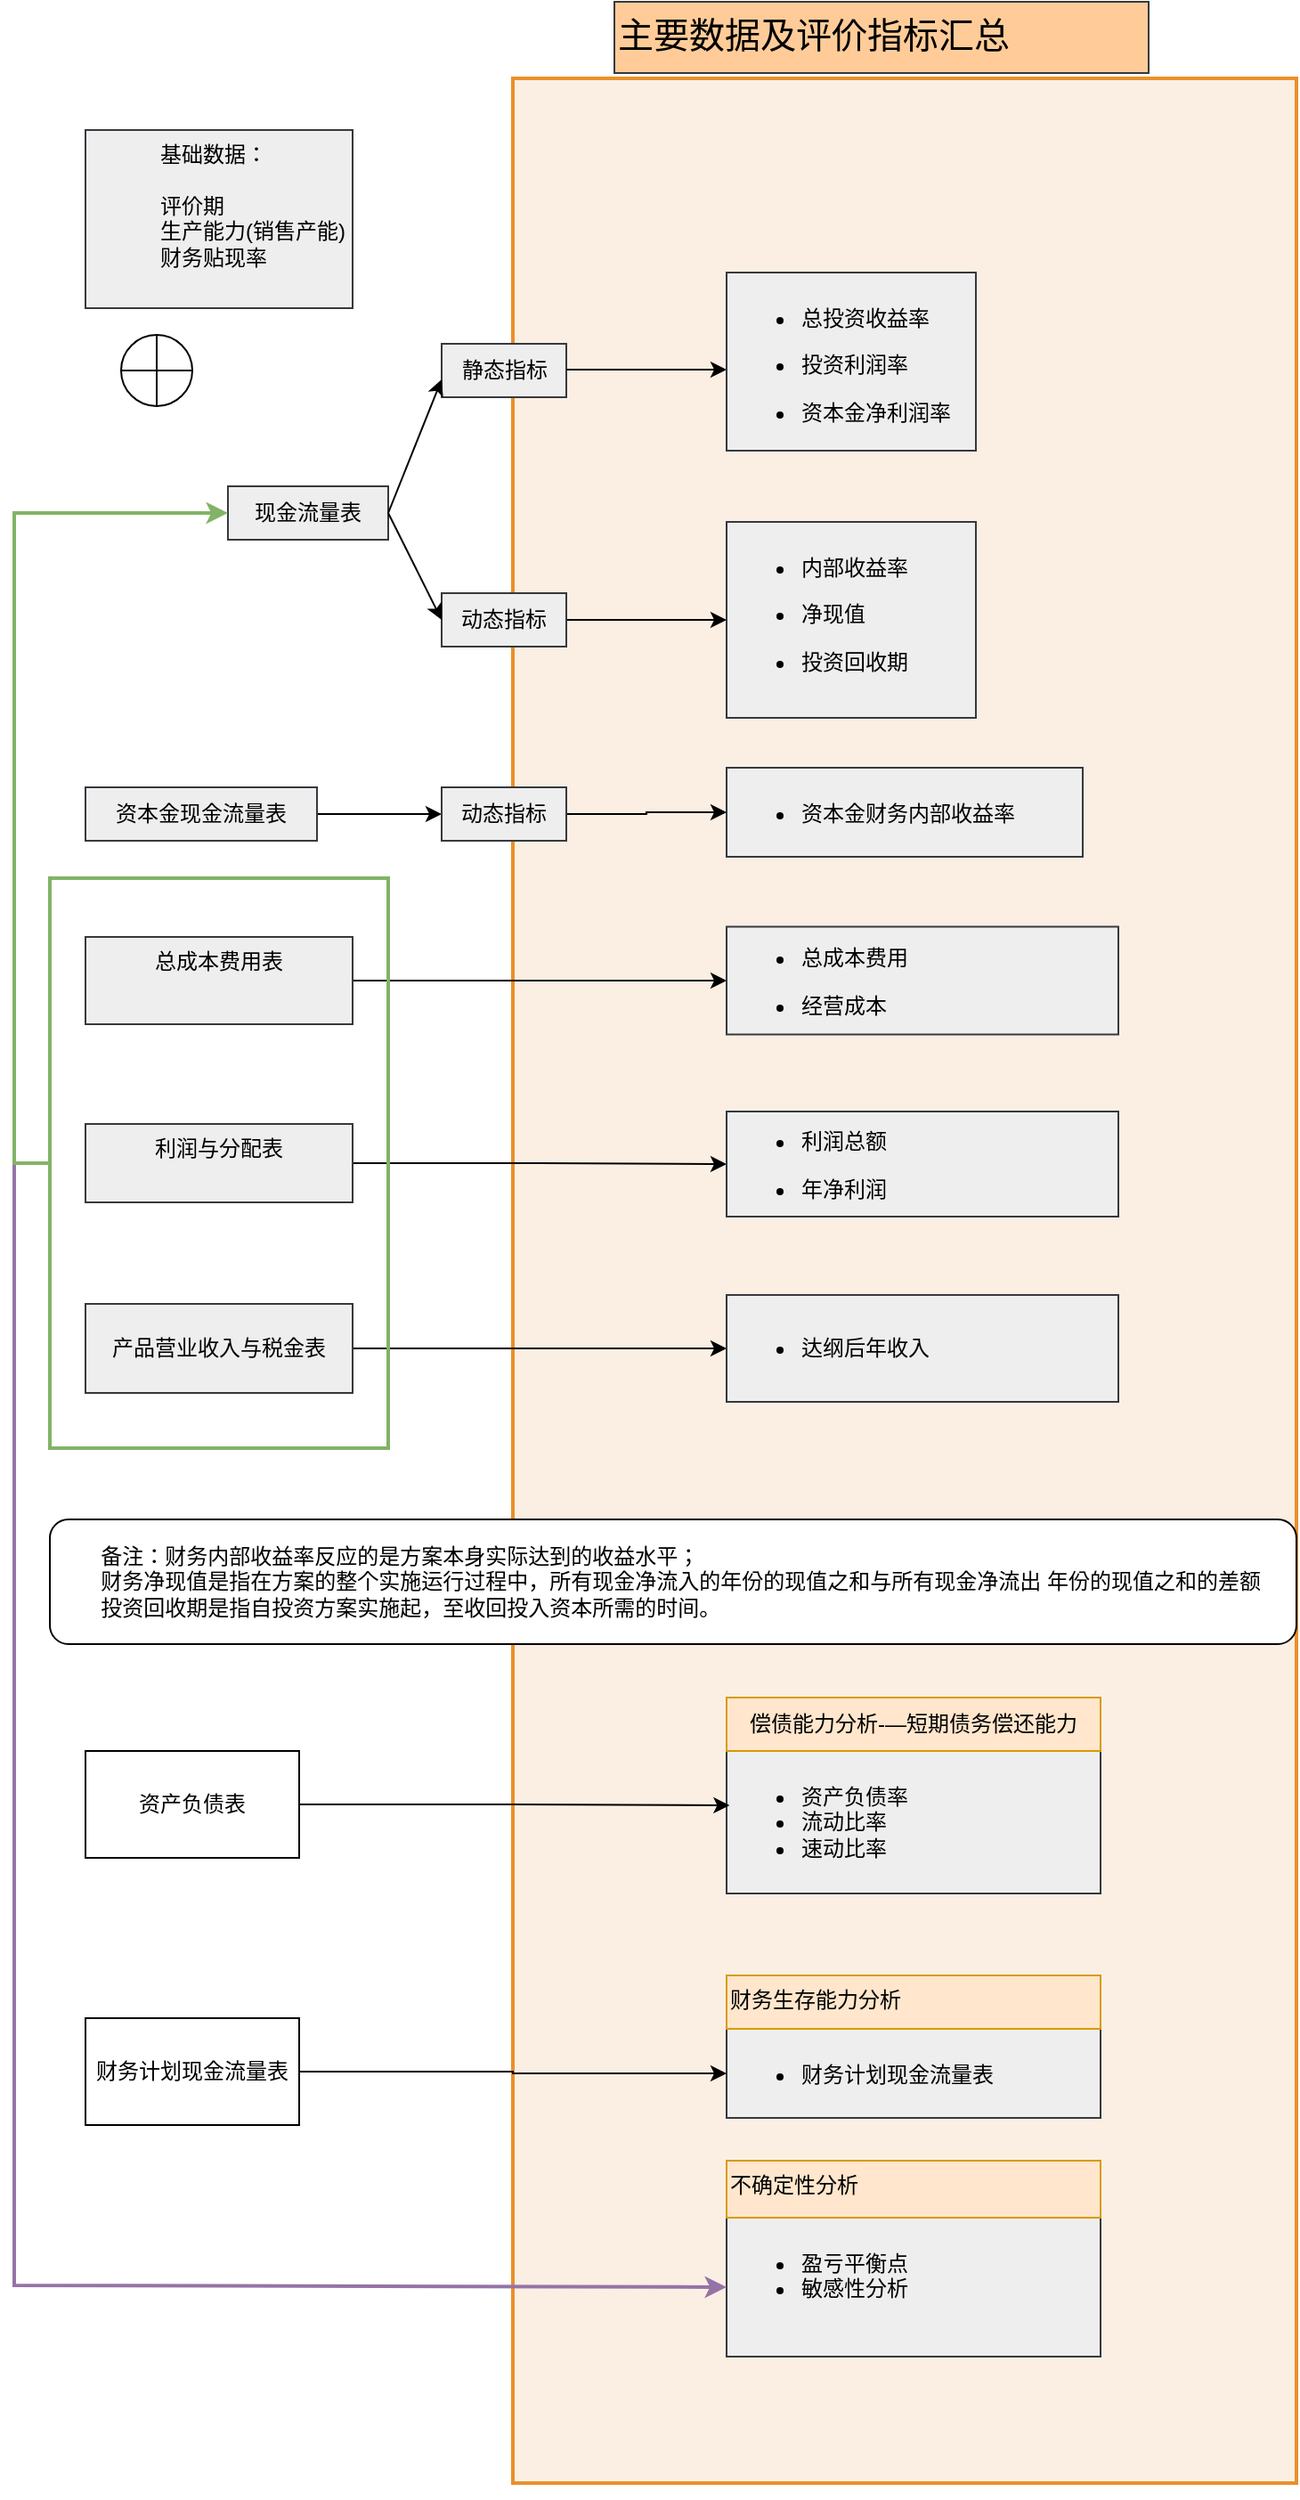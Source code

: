 <mxfile version="21.6.8" type="github" pages="4">
  <diagram name="Page-1" id="LOGe5GBcDBh1mAJ9t0Eh">
    <mxGraphModel dx="1235" dy="828" grid="1" gridSize="10" guides="1" tooltips="1" connect="1" arrows="1" fold="1" page="1" pageScale="1" pageWidth="827" pageHeight="1169" math="0" shadow="0">
      <root>
        <mxCell id="0" />
        <mxCell id="1" parent="0" />
        <mxCell id="3Su2aN2kJ7Bb-llSMdtb-44" value="" style="whiteSpace=wrap;html=1;fillColor=#fbefe4;strokeColor=#ea902a;strokeWidth=2;gradientColor=none;" parent="1" vertex="1">
          <mxGeometry x="320" y="111" width="440" height="1350" as="geometry" />
        </mxCell>
        <mxCell id="C99cIZ5OWCIX-Rf5DpSp-2" value="&lt;blockquote style=&quot;margin: 0 0 0 40px; border: none; padding: 0px;&quot;&gt;&lt;div style=&quot;&quot;&gt;&lt;span style=&quot;background-color: initial;&quot;&gt;基础数据：&lt;/span&gt;&lt;/div&gt;&lt;div style=&quot;&quot;&gt;&lt;span style=&quot;background-color: initial;&quot;&gt;&lt;br&gt;&lt;/span&gt;&lt;/div&gt;&lt;div style=&quot;&quot;&gt;&lt;span style=&quot;background-color: initial;&quot;&gt;评价期&lt;/span&gt;&lt;/div&gt;&lt;div style=&quot;&quot;&gt;&lt;span style=&quot;background-color: initial;&quot;&gt;生产能力(销售产能)&lt;/span&gt;&lt;/div&gt;&lt;div style=&quot;&quot;&gt;&lt;span style=&quot;background-color: initial;&quot;&gt;财务贴现率&lt;/span&gt;&lt;/div&gt;&lt;/blockquote&gt;" style="text;whiteSpace=wrap;html=1;fillColor=#eeeeee;strokeColor=#36393d;" parent="1" vertex="1">
          <mxGeometry x="80" y="140" width="150" height="100" as="geometry" />
        </mxCell>
        <mxCell id="3Su2aN2kJ7Bb-llSMdtb-1" value="现金流量表" style="text;strokeColor=#36393d;align=center;fillColor=#eeeeee;html=1;verticalAlign=middle;whiteSpace=wrap;rounded=0;" parent="1" vertex="1">
          <mxGeometry x="160" y="340" width="90" height="30" as="geometry" />
        </mxCell>
        <mxCell id="3Su2aN2kJ7Bb-llSMdtb-52" value="" style="edgeStyle=orthogonalEdgeStyle;rounded=0;orthogonalLoop=1;jettySize=auto;html=1;" parent="1" source="3Su2aN2kJ7Bb-llSMdtb-3" target="3Su2aN2kJ7Bb-llSMdtb-51" edge="1">
          <mxGeometry relative="1" as="geometry" />
        </mxCell>
        <mxCell id="3Su2aN2kJ7Bb-llSMdtb-3" value="资本金现金流量表" style="text;strokeColor=#36393d;align=center;fillColor=#eeeeee;html=1;verticalAlign=middle;whiteSpace=wrap;rounded=0;" parent="1" vertex="1">
          <mxGeometry x="80" y="509" width="130" height="30" as="geometry" />
        </mxCell>
        <mxCell id="3Su2aN2kJ7Bb-llSMdtb-4" value="&lt;div&gt;&lt;ul&gt;&lt;li&gt;&lt;p&gt;资本金财务内部收益率&lt;/p&gt;&lt;/li&gt;&lt;/ul&gt;&lt;/div&gt;" style="text;whiteSpace=wrap;html=1;fillColor=#eeeeee;strokeColor=#36393d;" parent="1" vertex="1">
          <mxGeometry x="440" y="498" width="200" height="50" as="geometry" />
        </mxCell>
        <mxCell id="3Su2aN2kJ7Bb-llSMdtb-8" value="静态指标" style="text;html=1;align=center;verticalAlign=middle;resizable=0;points=[];autosize=1;strokeColor=#36393d;fillColor=#eeeeee;" parent="1" vertex="1">
          <mxGeometry x="280" y="260" width="70" height="30" as="geometry" />
        </mxCell>
        <mxCell id="3Su2aN2kJ7Bb-llSMdtb-9" value="&lt;ul style=&quot;border-color: var(--border-color); font-family: Helvetica; font-size: 12px; font-style: normal; font-variant-ligatures: normal; font-variant-caps: normal; letter-spacing: normal; orphans: 2; text-align: left; text-indent: 0px; text-transform: none; widows: 2; word-spacing: 0px; -webkit-text-stroke-width: 0px; text-decoration-thickness: initial; text-decoration-style: initial; text-decoration-color: initial;&quot;&gt;&lt;li style=&quot;border-color: var(--border-color);&quot;&gt;&lt;p style=&quot;border-color: var(--border-color);&quot;&gt;内部收益率&lt;/p&gt;&lt;/li&gt;&lt;li style=&quot;border-color: var(--border-color);&quot;&gt;&lt;p style=&quot;border-color: var(--border-color);&quot;&gt;净现值&lt;/p&gt;&lt;/li&gt;&lt;li style=&quot;border-color: var(--border-color);&quot;&gt;&lt;p style=&quot;border-color: var(--border-color);&quot;&gt;投资回收期&lt;/p&gt;&lt;/li&gt;&lt;/ul&gt;" style="text;whiteSpace=wrap;html=1;fillColor=#eeeeee;strokeColor=#36393d;" parent="1" vertex="1">
          <mxGeometry x="440" y="360" width="140" height="110" as="geometry" />
        </mxCell>
        <mxCell id="3Su2aN2kJ7Bb-llSMdtb-12" style="edgeStyle=orthogonalEdgeStyle;rounded=0;orthogonalLoop=1;jettySize=auto;html=1;exitX=1;exitY=0.5;exitDx=0;exitDy=0;entryX=0;entryY=0.5;entryDx=0;entryDy=0;" parent="1" source="3Su2aN2kJ7Bb-llSMdtb-10" edge="1">
          <mxGeometry relative="1" as="geometry">
            <mxPoint x="440" y="415" as="targetPoint" />
          </mxGeometry>
        </mxCell>
        <mxCell id="3Su2aN2kJ7Bb-llSMdtb-10" value="动态指标" style="whiteSpace=wrap;html=1;fillColor=#eeeeee;strokeColor=#36393d;" parent="1" vertex="1">
          <mxGeometry x="280" y="400" width="70" height="30" as="geometry" />
        </mxCell>
        <mxCell id="3Su2aN2kJ7Bb-llSMdtb-11" value="" style="endArrow=classic;html=1;rounded=0;exitX=1;exitY=0.5;exitDx=0;exitDy=0;entryX=0;entryY=0.5;entryDx=0;entryDy=0;" parent="1" source="3Su2aN2kJ7Bb-llSMdtb-1" target="3Su2aN2kJ7Bb-llSMdtb-10" edge="1">
          <mxGeometry width="50" height="50" relative="1" as="geometry">
            <mxPoint x="390" y="380" as="sourcePoint" />
            <mxPoint x="440" y="330" as="targetPoint" />
          </mxGeometry>
        </mxCell>
        <mxCell id="3Su2aN2kJ7Bb-llSMdtb-18" value="" style="endArrow=classic;html=1;rounded=0;entryX=0;entryY=0.667;entryDx=0;entryDy=0;entryPerimeter=0;exitX=1;exitY=0.5;exitDx=0;exitDy=0;" parent="1" target="3Su2aN2kJ7Bb-llSMdtb-8" edge="1" source="3Su2aN2kJ7Bb-llSMdtb-1">
          <mxGeometry width="50" height="50" relative="1" as="geometry">
            <mxPoint x="170" y="350" as="sourcePoint" />
            <mxPoint x="220" y="300" as="targetPoint" />
          </mxGeometry>
        </mxCell>
        <mxCell id="3Su2aN2kJ7Bb-llSMdtb-23" style="edgeStyle=orthogonalEdgeStyle;rounded=0;orthogonalLoop=1;jettySize=auto;html=1;exitX=1;exitY=0.5;exitDx=0;exitDy=0;entryX=0;entryY=0.5;entryDx=0;entryDy=0;" parent="1" edge="1">
          <mxGeometry relative="1" as="geometry">
            <mxPoint x="350" y="274.5" as="sourcePoint" />
            <mxPoint x="440" y="274.5" as="targetPoint" />
          </mxGeometry>
        </mxCell>
        <mxCell id="3Su2aN2kJ7Bb-llSMdtb-24" value="&lt;ul&gt;&lt;li&gt;&lt;p&gt;总投资收益率&lt;/p&gt;&lt;/li&gt;&lt;li&gt;&lt;p&gt;投资利润率&lt;/p&gt;&lt;/li&gt;&lt;li&gt;&lt;p&gt;资本金净利润率&lt;/p&gt;&lt;/li&gt;&lt;/ul&gt;" style="text;whiteSpace=wrap;html=1;fillColor=#eeeeee;strokeColor=#36393d;" parent="1" vertex="1">
          <mxGeometry x="440" y="220" width="140" height="100" as="geometry" />
        </mxCell>
        <mxCell id="3Su2aN2kJ7Bb-llSMdtb-30" value="" style="verticalLabelPosition=bottom;verticalAlign=top;html=1;shape=mxgraph.flowchart.summing_function;" parent="1" vertex="1">
          <mxGeometry x="100" y="255" width="40" height="40" as="geometry" />
        </mxCell>
        <mxCell id="3Su2aN2kJ7Bb-llSMdtb-36" value="" style="edgeStyle=orthogonalEdgeStyle;rounded=0;orthogonalLoop=1;jettySize=auto;html=1;" parent="1" source="3Su2aN2kJ7Bb-llSMdtb-31" target="3Su2aN2kJ7Bb-llSMdtb-32" edge="1">
          <mxGeometry relative="1" as="geometry" />
        </mxCell>
        <mxCell id="3Su2aN2kJ7Bb-llSMdtb-31" value="&lt;div style=&quot;&quot;&gt;&lt;span style=&quot;background-color: initial;&quot;&gt;总成本费用表&lt;/span&gt;&lt;br&gt;&lt;/div&gt;" style="text;whiteSpace=wrap;html=1;fillColor=#eeeeee;strokeColor=#36393d;align=center;" parent="1" vertex="1">
          <mxGeometry x="80" y="593" width="150" height="49" as="geometry" />
        </mxCell>
        <mxCell id="3Su2aN2kJ7Bb-llSMdtb-32" value="&lt;ul&gt;&lt;li&gt;&lt;p&gt;总成本费用&lt;/p&gt;&lt;/li&gt;&lt;li&gt;&lt;p&gt;经营成本&lt;/p&gt;&lt;/li&gt;&lt;/ul&gt;" style="text;whiteSpace=wrap;html=1;fillColor=#eeeeee;strokeColor=#36393d;verticalAlign=middle;" parent="1" vertex="1">
          <mxGeometry x="440" y="587.25" width="220" height="60.5" as="geometry" />
        </mxCell>
        <mxCell id="3Su2aN2kJ7Bb-llSMdtb-35" value="" style="edgeStyle=orthogonalEdgeStyle;rounded=0;orthogonalLoop=1;jettySize=auto;html=1;" parent="1" source="3Su2aN2kJ7Bb-llSMdtb-33" target="3Su2aN2kJ7Bb-llSMdtb-34" edge="1">
          <mxGeometry relative="1" as="geometry" />
        </mxCell>
        <mxCell id="3Su2aN2kJ7Bb-llSMdtb-33" value="&lt;div style=&quot;&quot;&gt;&lt;span style=&quot;background-color: initial;&quot;&gt;利润与分配表&lt;/span&gt;&lt;/div&gt;" style="text;whiteSpace=wrap;html=1;fillColor=#eeeeee;strokeColor=#36393d;align=center;" parent="1" vertex="1">
          <mxGeometry x="80" y="698" width="150" height="44" as="geometry" />
        </mxCell>
        <mxCell id="3Su2aN2kJ7Bb-llSMdtb-34" value="&lt;ul&gt;&lt;li&gt;&lt;p&gt;利润总额&lt;/p&gt;&lt;/li&gt;&lt;li&gt;&lt;p&gt;年净利润&lt;/p&gt;&lt;/li&gt;&lt;/ul&gt;" style="text;whiteSpace=wrap;html=1;fillColor=#eeeeee;strokeColor=#36393d;verticalAlign=middle;" parent="1" vertex="1">
          <mxGeometry x="440" y="691" width="220" height="59" as="geometry" />
        </mxCell>
        <mxCell id="3Su2aN2kJ7Bb-llSMdtb-39" value="" style="edgeStyle=orthogonalEdgeStyle;rounded=0;orthogonalLoop=1;jettySize=auto;html=1;" parent="1" source="3Su2aN2kJ7Bb-llSMdtb-37" target="3Su2aN2kJ7Bb-llSMdtb-38" edge="1">
          <mxGeometry relative="1" as="geometry" />
        </mxCell>
        <mxCell id="3Su2aN2kJ7Bb-llSMdtb-37" value="产品营业收入与税金表" style="whiteSpace=wrap;html=1;fillColor=#eeeeee;strokeColor=#36393d;" parent="1" vertex="1">
          <mxGeometry x="80" y="799" width="150" height="50" as="geometry" />
        </mxCell>
        <mxCell id="3Su2aN2kJ7Bb-llSMdtb-38" value="&lt;ul&gt;&lt;li&gt;达纲后年收入&lt;/li&gt;&lt;/ul&gt;" style="whiteSpace=wrap;html=1;fillColor=#eeeeee;strokeColor=#36393d;align=left;verticalAlign=middle;" parent="1" vertex="1">
          <mxGeometry x="440" y="794" width="220" height="60" as="geometry" />
        </mxCell>
        <mxCell id="3Su2aN2kJ7Bb-llSMdtb-40" value="&lt;ul&gt;&lt;li&gt;&lt;span style=&quot;background-color: initial;&quot;&gt;资产负债率&lt;/span&gt;&lt;/li&gt;&lt;li&gt;&lt;span style=&quot;background-color: initial;&quot;&gt;流动比率&lt;/span&gt;&lt;/li&gt;&lt;li&gt;&lt;span style=&quot;background-color: initial;&quot;&gt;速动比率&lt;/span&gt;&lt;/li&gt;&lt;/ul&gt;" style="text;whiteSpace=wrap;html=1;fillColor=#eeeeee;strokeColor=#36393d;" parent="1" vertex="1">
          <mxGeometry x="440" y="1050" width="210" height="80" as="geometry" />
        </mxCell>
        <mxCell id="3Su2aN2kJ7Bb-llSMdtb-41" value="&lt;ul&gt;&lt;li&gt;&lt;span style=&quot;background-color: initial;&quot;&gt;财务计划现金流量表&lt;/span&gt;&lt;br&gt;&lt;/li&gt;&lt;/ul&gt;" style="text;whiteSpace=wrap;html=1;fillColor=#eeeeee;strokeColor=#36393d;" parent="1" vertex="1">
          <mxGeometry x="440" y="1206" width="210" height="50" as="geometry" />
        </mxCell>
        <mxCell id="3Su2aN2kJ7Bb-llSMdtb-42" value="&lt;ul&gt;&lt;li&gt;&lt;span style=&quot;background-color: initial;&quot;&gt;盈亏平衡点&lt;/span&gt;&lt;br&gt;&lt;/li&gt;&lt;li&gt;&lt;span style=&quot;background-color: initial;&quot;&gt;敏感性分析&lt;/span&gt;&lt;br&gt;&lt;/li&gt;&lt;/ul&gt;" style="text;whiteSpace=wrap;html=1;fillColor=#eeeeee;strokeColor=#36393d;align=left;" parent="1" vertex="1">
          <mxGeometry x="440" y="1312" width="210" height="78" as="geometry" />
        </mxCell>
        <mxCell id="3Su2aN2kJ7Bb-llSMdtb-43" value="主要数据及评价指标汇总" style="text;whiteSpace=wrap;fillColor=#ffcc99;strokeColor=#36393d;fontSize=20;" parent="1" vertex="1">
          <mxGeometry x="377" y="68" width="300" height="40" as="geometry" />
        </mxCell>
        <mxCell id="3Su2aN2kJ7Bb-llSMdtb-45" style="edgeStyle=orthogonalEdgeStyle;rounded=0;orthogonalLoop=1;jettySize=auto;html=1;exitX=0.5;exitY=1;exitDx=0;exitDy=0;" parent="1" source="3Su2aN2kJ7Bb-llSMdtb-44" target="3Su2aN2kJ7Bb-llSMdtb-44" edge="1">
          <mxGeometry relative="1" as="geometry" />
        </mxCell>
        <mxCell id="3Su2aN2kJ7Bb-llSMdtb-53" value="" style="edgeStyle=orthogonalEdgeStyle;rounded=0;orthogonalLoop=1;jettySize=auto;html=1;" parent="1" source="3Su2aN2kJ7Bb-llSMdtb-51" target="3Su2aN2kJ7Bb-llSMdtb-4" edge="1">
          <mxGeometry relative="1" as="geometry" />
        </mxCell>
        <mxCell id="3Su2aN2kJ7Bb-llSMdtb-51" value="动态指标" style="whiteSpace=wrap;html=1;fillColor=#eeeeee;strokeColor=#36393d;" parent="1" vertex="1">
          <mxGeometry x="280" y="509" width="70" height="30" as="geometry" />
        </mxCell>
        <mxCell id="3Su2aN2kJ7Bb-llSMdtb-56" value="" style="whiteSpace=wrap;html=1;fillColor=none;strokeColor=#82b366;strokeWidth=2;" parent="1" vertex="1">
          <mxGeometry x="60" y="560" width="190" height="320" as="geometry" />
        </mxCell>
        <mxCell id="3Su2aN2kJ7Bb-llSMdtb-59" value="&lt;blockquote style=&quot;margin: 0 0 0 40px; border: none; padding: 0px;&quot;&gt;&lt;/blockquote&gt;&lt;span style=&quot;background-color: initial;&quot;&gt;&lt;span style=&quot;white-space: pre;&quot;&gt;&#x9;&lt;/span&gt;备注：财务内部收益率反应的是方案本身实际达到的收益水平；&lt;/span&gt;&lt;br&gt;&lt;span style=&quot;background-color: initial;&quot;&gt;&lt;span style=&quot;white-space: pre;&quot;&gt;&#x9;&lt;/span&gt;财务净现值是指在方案的整个实施运行过程中，所有现金净流入的年份的现值之和与所有现金净流出 年份的现值之和的差额&lt;br&gt;&lt;/span&gt;&lt;span style=&quot;background-color: initial;&quot;&gt;&lt;span style=&quot;white-space: pre;&quot;&gt;&#x9;&lt;/span&gt;投资回收期是指自投资方案实施起，至收回投入资本所需的时间。&lt;/span&gt;&lt;span style=&quot;background-color: initial;&quot;&gt;&lt;br&gt;&lt;/span&gt;" style="rounded=1;whiteSpace=wrap;html=1;align=left;verticalAlign=middle;" parent="1" vertex="1">
          <mxGeometry x="60" y="920" width="700" height="70" as="geometry" />
        </mxCell>
        <mxCell id="3Su2aN2kJ7Bb-llSMdtb-73" value="" style="edgeStyle=orthogonalEdgeStyle;rounded=0;orthogonalLoop=1;jettySize=auto;html=1;entryX=0.008;entryY=0.382;entryDx=0;entryDy=0;entryPerimeter=0;" parent="1" source="3Su2aN2kJ7Bb-llSMdtb-61" target="3Su2aN2kJ7Bb-llSMdtb-40" edge="1">
          <mxGeometry relative="1" as="geometry">
            <mxPoint x="280" y="1080" as="targetPoint" />
          </mxGeometry>
        </mxCell>
        <mxCell id="3Su2aN2kJ7Bb-llSMdtb-61" value="资产负债表" style="whiteSpace=wrap;html=1;" parent="1" vertex="1">
          <mxGeometry x="80" y="1050" width="120" height="60" as="geometry" />
        </mxCell>
        <mxCell id="3Su2aN2kJ7Bb-llSMdtb-63" value="偿债能力分析-—短期债务偿还能力" style="whiteSpace=wrap;html=1;fillColor=#ffe6cc;strokeColor=#d79b00;" parent="1" vertex="1">
          <mxGeometry x="440" y="1020" width="210" height="30" as="geometry" />
        </mxCell>
        <mxCell id="3Su2aN2kJ7Bb-llSMdtb-64" value="&lt;span style=&quot;color: rgb(0, 0, 0); font-family: Helvetica; font-size: 12px; font-style: normal; font-variant-ligatures: normal; font-variant-caps: normal; font-weight: 400; letter-spacing: normal; orphans: 2; text-align: left; text-indent: 0px; text-transform: none; widows: 2; word-spacing: 0px; -webkit-text-stroke-width: 0px; text-decoration-thickness: initial; text-decoration-style: initial; text-decoration-color: initial; float: none; display: inline !important;&quot;&gt;财务生存能力分析&lt;/span&gt;" style="text;whiteSpace=wrap;html=1;fillColor=#ffe6cc;strokeColor=#d79b00;" parent="1" vertex="1">
          <mxGeometry x="440" y="1176" width="210" height="30" as="geometry" />
        </mxCell>
        <mxCell id="3Su2aN2kJ7Bb-llSMdtb-66" value="不确定性分析" style="text;whiteSpace=wrap;html=1;fillColor=#ffe6cc;strokeColor=#d79b00;" parent="1" vertex="1">
          <mxGeometry x="440" y="1280" width="210" height="32" as="geometry" />
        </mxCell>
        <mxCell id="3Su2aN2kJ7Bb-llSMdtb-76" style="edgeStyle=orthogonalEdgeStyle;rounded=0;orthogonalLoop=1;jettySize=auto;html=1;exitX=1;exitY=0.5;exitDx=0;exitDy=0;" parent="1" source="3Su2aN2kJ7Bb-llSMdtb-68" target="3Su2aN2kJ7Bb-llSMdtb-41" edge="1">
          <mxGeometry relative="1" as="geometry" />
        </mxCell>
        <mxCell id="3Su2aN2kJ7Bb-llSMdtb-68" value="财务计划现金流量表" style="whiteSpace=wrap;html=1;" parent="1" vertex="1">
          <mxGeometry x="80" y="1200" width="120" height="60" as="geometry" />
        </mxCell>
        <mxCell id="3Su2aN2kJ7Bb-llSMdtb-70" value="" style="endArrow=classic;html=1;rounded=0;entryX=0;entryY=0.5;entryDx=0;entryDy=0;fillColor=#e1d5e7;strokeColor=#9673a6;strokeWidth=2;exitX=0;exitY=0.5;exitDx=0;exitDy=0;" parent="1" target="3Su2aN2kJ7Bb-llSMdtb-42" edge="1" source="3Su2aN2kJ7Bb-llSMdtb-56">
          <mxGeometry width="50" height="50" relative="1" as="geometry">
            <mxPoint x="40" y="1350" as="sourcePoint" />
            <mxPoint x="330" y="1180" as="targetPoint" />
            <Array as="points">
              <mxPoint x="40" y="720" />
              <mxPoint x="40" y="1350" />
            </Array>
          </mxGeometry>
        </mxCell>
        <mxCell id="nXxQbu8SPRF0JAPtOL0H-4" value="" style="endArrow=classic;html=1;rounded=0;exitX=0;exitY=0.5;exitDx=0;exitDy=0;entryX=0;entryY=0.5;entryDx=0;entryDy=0;strokeColor=#82B366;strokeWidth=2;" edge="1" parent="1" source="3Su2aN2kJ7Bb-llSMdtb-56" target="3Su2aN2kJ7Bb-llSMdtb-1">
          <mxGeometry width="50" height="50" relative="1" as="geometry">
            <mxPoint x="420" y="640" as="sourcePoint" />
            <mxPoint x="470" y="590" as="targetPoint" />
            <Array as="points">
              <mxPoint x="40" y="720" />
              <mxPoint x="40" y="355" />
            </Array>
          </mxGeometry>
        </mxCell>
      </root>
    </mxGraphModel>
  </diagram>
  <diagram id="Ll-cX0pnNdNw94lUtmOa" name="Page-2">
    <mxGraphModel dx="1050" dy="704" grid="1" gridSize="10" guides="1" tooltips="1" connect="1" arrows="1" fold="1" page="1" pageScale="1" pageWidth="827" pageHeight="1169" math="0" shadow="0">
      <root>
        <mxCell id="0" />
        <mxCell id="1" parent="0" />
        <mxCell id="k_cJc96PiVwSyXqFALYd-31" value="" style="rounded=0;whiteSpace=wrap;html=1;fillColor=#ffe6cc;strokeColor=#d79b00;" parent="1" vertex="1">
          <mxGeometry x="449" y="160" width="200" height="290" as="geometry" />
        </mxCell>
        <mxCell id="k_cJc96PiVwSyXqFALYd-3" value="总投资&#xa;固定资产投资&#xa;铺底流动资金" style="text;whiteSpace=wrap;fillColor=#f5f5f5;fontColor=#333333;strokeColor=#666666;" parent="1" vertex="1">
          <mxGeometry x="469" y="185" width="150" height="55" as="geometry" />
        </mxCell>
        <mxCell id="k_cJc96PiVwSyXqFALYd-5" value="流动资金总额" style="text;whiteSpace=wrap;fillColor=#f5f5f5;fontColor=#333333;strokeColor=#666666;" parent="1" vertex="1">
          <mxGeometry x="469" y="252.5" width="150" height="40" as="geometry" />
        </mxCell>
        <mxCell id="k_cJc96PiVwSyXqFALYd-6" value="融资方案" style="text;whiteSpace=wrap;fillColor=#f5f5f5;fontColor=#333333;strokeColor=#666666;" parent="1" vertex="1">
          <mxGeometry x="469" y="305" width="150" height="40" as="geometry" />
        </mxCell>
        <mxCell id="k_cJc96PiVwSyXqFALYd-7" value="资金使用计划" style="text;whiteSpace=wrap;fillColor=#f5f5f5;fontColor=#333333;strokeColor=#666666;" parent="1" vertex="1">
          <mxGeometry x="469" y="360" width="150" height="40" as="geometry" />
        </mxCell>
        <mxCell id="k_cJc96PiVwSyXqFALYd-9" value="&lt;p class=&quot;MsoListParagraph&quot;&gt;通过投资总估值表、各部分投资所占比列表，能得到项目总投资xxxx&lt;span style=&quot;&quot; lang=&quot;ZH-CN&quot;&gt;万元，其中，固定资产投资&lt;/span&gt;xxxx&lt;span style=&quot;&quot; lang=&quot;ZH-CN&quot;&gt;万元，铺底流动资金&lt;/span&gt;xxxx&lt;span style=&quot;&quot; lang=&quot;ZH-CN&quot;&gt;万元等关键信息。&lt;/span&gt;&lt;span style=&quot;font-family:&lt;br/&gt;&amp;quot;Times New Roman&amp;quot;,serif;mso-fareast-font-family:仿宋&quot;&gt;&lt;/span&gt;&lt;/p&gt;" style="rounded=1;whiteSpace=wrap;html=1;" parent="1" vertex="1">
          <mxGeometry x="659" y="185" width="380" height="58" as="geometry" />
        </mxCell>
        <mxCell id="k_cJc96PiVwSyXqFALYd-11" value="" style="edgeStyle=orthogonalEdgeStyle;rounded=0;orthogonalLoop=1;jettySize=auto;html=1;" parent="1" source="k_cJc96PiVwSyXqFALYd-10" target="k_cJc96PiVwSyXqFALYd-3" edge="1">
          <mxGeometry relative="1" as="geometry" />
        </mxCell>
        <mxCell id="k_cJc96PiVwSyXqFALYd-10" value="&lt;span style=&quot;color: rgb(0, 0, 0); font-family: Helvetica; font-size: 12px; font-style: normal; font-variant-ligatures: normal; font-variant-caps: normal; font-weight: 400; letter-spacing: normal; orphans: 2; text-align: center; text-indent: 0px; text-transform: none; widows: 2; word-spacing: 0px; -webkit-text-stroke-width: 0px; background-color: rgb(251, 251, 251); text-decoration-thickness: initial; text-decoration-style: initial; text-decoration-color: initial; float: none; display: inline !important;&quot;&gt;投资总估值表&lt;br&gt;各部分投资所占比列表&lt;/span&gt;" style="text;whiteSpace=wrap;html=1;fillColor=#f5f5f5;fontColor=#333333;strokeColor=#666666;" parent="1" vertex="1">
          <mxGeometry x="269" y="192.5" width="140" height="40" as="geometry" />
        </mxCell>
        <mxCell id="k_cJc96PiVwSyXqFALYd-23" value="" style="edgeStyle=orthogonalEdgeStyle;rounded=0;orthogonalLoop=1;jettySize=auto;html=1;" parent="1" source="k_cJc96PiVwSyXqFALYd-13" target="k_cJc96PiVwSyXqFALYd-22" edge="1">
          <mxGeometry relative="1" as="geometry" />
        </mxCell>
        <mxCell id="k_cJc96PiVwSyXqFALYd-13" value="销售收入预算表" style="text;strokeColor=#666666;align=center;fillColor=#f5f5f5;html=1;verticalAlign=middle;whiteSpace=wrap;rounded=0;fontColor=#333333;" parent="1" vertex="1">
          <mxGeometry x="119" y="257.5" width="120" height="30" as="geometry" />
        </mxCell>
        <mxCell id="k_cJc96PiVwSyXqFALYd-26" style="edgeStyle=orthogonalEdgeStyle;rounded=0;orthogonalLoop=1;jettySize=auto;html=1;entryX=0;entryY=0.5;entryDx=0;entryDy=0;" parent="1" source="k_cJc96PiVwSyXqFALYd-22" target="k_cJc96PiVwSyXqFALYd-5" edge="1">
          <mxGeometry relative="1" as="geometry" />
        </mxCell>
        <mxCell id="k_cJc96PiVwSyXqFALYd-22" value="&lt;span style=&quot;color: rgb(51, 51, 51); font-family: Helvetica; font-size: 12px; font-style: normal; font-variant-ligatures: normal; font-variant-caps: normal; font-weight: 400; letter-spacing: normal; orphans: 2; text-align: center; text-indent: 0px; text-transform: none; widows: 2; word-spacing: 0px; -webkit-text-stroke-width: 0px; background-color: rgb(251, 251, 251); text-decoration-thickness: initial; text-decoration-style: initial; text-decoration-color: initial; float: none; display: inline !important;&quot;&gt;流动资金估算表&lt;/span&gt;&lt;br style=&quot;border-color: var(--border-color); color: rgb(51, 51, 51); font-family: Helvetica; font-size: 12px; font-style: normal; font-variant-ligatures: normal; font-variant-caps: normal; font-weight: 400; letter-spacing: normal; orphans: 2; text-align: center; text-indent: 0px; text-transform: none; widows: 2; word-spacing: 0px; -webkit-text-stroke-width: 0px; background-color: rgb(251, 251, 251); text-decoration-thickness: initial; text-decoration-style: initial; text-decoration-color: initial;&quot;&gt;" style="text;whiteSpace=wrap;html=1;fillColor=#f5f5f5;fontColor=#333333;strokeColor=#666666;" parent="1" vertex="1">
          <mxGeometry x="269" y="255" width="140" height="35" as="geometry" />
        </mxCell>
        <mxCell id="k_cJc96PiVwSyXqFALYd-28" value="企业自筹或银行贷款" style="rounded=1;whiteSpace=wrap;html=1;" parent="1" vertex="1">
          <mxGeometry x="659" y="306" width="380" height="32.5" as="geometry" />
        </mxCell>
        <mxCell id="k_cJc96PiVwSyXqFALYd-29" value="固定资产逐年投资额" style="rounded=1;whiteSpace=wrap;html=1;" parent="1" vertex="1">
          <mxGeometry x="659" y="361" width="380" height="40" as="geometry" />
        </mxCell>
        <mxCell id="k_cJc96PiVwSyXqFALYd-32" value="" style="edgeStyle=orthogonalEdgeStyle;rounded=0;orthogonalLoop=1;jettySize=auto;html=1;" parent="1" source="k_cJc96PiVwSyXqFALYd-30" target="k_cJc96PiVwSyXqFALYd-7" edge="1">
          <mxGeometry relative="1" as="geometry" />
        </mxCell>
        <mxCell id="k_cJc96PiVwSyXqFALYd-30" value="项目投资使用计划与资金筹措表" style="whiteSpace=wrap;html=1;fillColor=#f5f5f5;fontColor=#333333;strokeColor=#666666;" parent="1" vertex="1">
          <mxGeometry x="149" y="360" width="260" height="40" as="geometry" />
        </mxCell>
        <mxCell id="k_cJc96PiVwSyXqFALYd-33" value="投资估算和融资方案的指标" style="rounded=0;whiteSpace=wrap;html=1;fillColor=#f8cecc;strokeColor=#b85450;" parent="1" vertex="1">
          <mxGeometry x="449" y="120" width="200" height="40" as="geometry" />
        </mxCell>
      </root>
    </mxGraphModel>
  </diagram>
  <diagram id="BYXEdeNaDgYtozzeG7WJ" name="财务内部收益率">
    <mxGraphModel dx="1877" dy="704" grid="1" gridSize="10" guides="1" tooltips="1" connect="1" arrows="1" fold="1" page="1" pageScale="1" pageWidth="827" pageHeight="1169" math="0" shadow="0">
      <root>
        <mxCell id="0" />
        <mxCell id="1" parent="0" />
        <mxCell id="wkamasSicyBDhr9J4LGk-13" value="" style="rounded=0;whiteSpace=wrap;html=1;fontFamily=Helvetica;fontSize=12;fillColor=#ffcc99;strokeColor=#36393d;" parent="1" vertex="1">
          <mxGeometry x="100" y="266" width="410" height="420" as="geometry" />
        </mxCell>
        <mxCell id="O0Yvfh-cy8Xq-7duTenU-1" value="&lt;p class=&quot;MsoNormal&quot;&gt;&lt;span lang=&quot;ZH-CN&quot; style=&quot;font-family: 仿宋; background: yellow;&quot;&gt;&lt;font style=&quot;font-size: 18px;&quot;&gt;财务内部收益率&lt;/font&gt;&lt;/span&gt;&lt;u&gt;&lt;span style=&quot;font-family:&amp;quot;Times New Roman&amp;quot;,serif;&lt;br/&gt;mso-fareast-font-family:仿宋;background:yellow;mso-highlight:yellow&quot;&gt;&lt;/span&gt;&lt;/u&gt;&lt;/p&gt;" style="text;whiteSpace=wrap;html=1;" parent="1" vertex="1">
          <mxGeometry x="-29" y="10" width="180" height="40" as="geometry" />
        </mxCell>
        <mxCell id="O0Yvfh-cy8Xq-7duTenU-9" value="所得税前增量净现金流量" style="text;whiteSpace=wrap;fillColor=#cce5ff;strokeColor=#36393d;verticalAlign=bottom;" parent="1" vertex="1">
          <mxGeometry x="251.5" y="730" width="170" height="20" as="geometry" />
        </mxCell>
        <mxCell id="O0Yvfh-cy8Xq-7duTenU-10" value="税前：" style="text;whiteSpace=wrap;" parent="1" vertex="1">
          <mxGeometry x="-28" y="65" width="80" height="30" as="geometry" />
        </mxCell>
        <mxCell id="O0Yvfh-cy8Xq-7duTenU-11" value="所得税 (抵免后)" style="text;whiteSpace=wrap;fillColor=#cce5ff;strokeColor=#36393d;verticalAlign=bottom;" parent="1" vertex="1">
          <mxGeometry x="303.5" y="626" width="100" height="20" as="geometry" />
        </mxCell>
        <mxCell id="O0Yvfh-cy8Xq-7duTenU-16" value="&lt;div style=&quot;text-align: justify;&quot;&gt;&lt;span style=&quot;background-color: initial;&quot;&gt;+&amp;nbsp;&lt;/span&gt;&lt;/div&gt;" style="text;whiteSpace=wrap;html=1;fillColor=#cce5ff;strokeColor=#36393d;align=right;" parent="1" vertex="1">
          <mxGeometry x="282.5" y="626" width="20" height="20" as="geometry" />
        </mxCell>
        <mxCell id="wkamasSicyBDhr9J4LGk-6" value="" style="shape=flexArrow;endArrow=classic;html=1;rounded=0;fontFamily=Helvetica;fontSize=12;fontColor=default;" parent="1" edge="1">
          <mxGeometry width="50" height="50" relative="1" as="geometry">
            <mxPoint x="323" y="670" as="sourcePoint" />
            <mxPoint x="323.5" y="720" as="targetPoint" />
          </mxGeometry>
        </mxCell>
        <mxCell id="wkamasSicyBDhr9J4LGk-7" value="流入小计" style="rounded=0;whiteSpace=wrap;html=1;fontFamily=Helvetica;fontSize=12;fillColor=#cce5ff;strokeColor=#36393d;" parent="1" vertex="1">
          <mxGeometry x="120.5" y="510" width="90" height="20" as="geometry" />
        </mxCell>
        <mxCell id="wkamasSicyBDhr9J4LGk-9" value="流出小计" style="rounded=0;whiteSpace=wrap;html=1;fontFamily=Helvetica;fontSize=12;fillColor=#cce5ff;strokeColor=#36393d;" parent="1" vertex="1">
          <mxGeometry x="374.5" y="510" width="100" height="20" as="geometry" />
        </mxCell>
        <mxCell id="wkamasSicyBDhr9J4LGk-10" value="&lt;div style=&quot;&quot;&gt;-&lt;/div&gt;" style="text;whiteSpace=wrap;html=1;fillColor=#cce5ff;strokeColor=#36393d;align=center;direction=south;" parent="1" vertex="1">
          <mxGeometry x="278.5" y="510" width="20" height="20" as="geometry" />
        </mxCell>
        <mxCell id="wkamasSicyBDhr9J4LGk-12" value="" style="shape=flexArrow;endArrow=classic;html=1;rounded=0;fontFamily=Helvetica;fontSize=12;fontColor=default;" parent="1" edge="1">
          <mxGeometry width="50" height="50" relative="1" as="geometry">
            <mxPoint x="220" y="550" as="sourcePoint" />
            <mxPoint x="221" y="600" as="targetPoint" />
          </mxGeometry>
        </mxCell>
        <mxCell id="wkamasSicyBDhr9J4LGk-14" value="现&lt;br&gt;金&lt;br&gt;流&lt;br&gt;量&lt;br&gt;表" style="rounded=0;whiteSpace=wrap;html=1;fontFamily=Helvetica;fontSize=12;fillColor=#ffcc99;strokeColor=#36393d;" parent="1" vertex="1">
          <mxGeometry x="70" y="266" width="30" height="420" as="geometry" />
        </mxCell>
        <mxCell id="wkamasSicyBDhr9J4LGk-16" value="产品销售收入" style="rounded=0;whiteSpace=wrap;html=1;fontFamily=Helvetica;fontSize=12;fillColor=#cce5ff;strokeColor=#36393d;align=center;" parent="1" vertex="1">
          <mxGeometry x="107" y="286" width="80" height="20" as="geometry" />
        </mxCell>
        <mxCell id="wkamasSicyBDhr9J4LGk-17" value="回收固定资产余值 (无)" style="text;whiteSpace=wrap;fontSize=12;fontFamily=Helvetica;fillColor=#cce5ff;strokeColor=#36393d;align=center;verticalAlign=bottom;" parent="1" vertex="1">
          <mxGeometry x="107" y="328" width="130" height="20" as="geometry" />
        </mxCell>
        <mxCell id="wkamasSicyBDhr9J4LGk-20" value="&lt;div style=&quot;&quot;&gt;&lt;span style=&quot;background-color: initial;&quot;&gt;+&lt;/span&gt;&lt;/div&gt;" style="text;whiteSpace=wrap;html=1;fillColor=#cce5ff;strokeColor=#36393d;align=center;" parent="1" vertex="1">
          <mxGeometry x="140" y="307" width="20" height="20" as="geometry" />
        </mxCell>
        <mxCell id="wkamasSicyBDhr9J4LGk-23" value="&lt;div style=&quot;&quot;&gt;&lt;span style=&quot;background-color: initial;&quot;&gt;+&lt;/span&gt;&lt;/div&gt;" style="text;whiteSpace=wrap;html=1;fillColor=#cce5ff;strokeColor=#36393d;align=center;" parent="1" vertex="1">
          <mxGeometry x="141" y="349" width="20" height="20" as="geometry" />
        </mxCell>
        <mxCell id="wkamasSicyBDhr9J4LGk-24" value="增量净现金流量  " style="text;whiteSpace=wrap;fillColor=#cce5ff;strokeColor=#36393d;verticalAlign=bottom;" parent="1" vertex="1">
          <mxGeometry x="181.5" y="626" width="100" height="20" as="geometry" />
        </mxCell>
        <mxCell id="wkamasSicyBDhr9J4LGk-29" value="" style="shape=flexArrow;endArrow=classic;html=1;rounded=0;fontFamily=Helvetica;fontSize=12;fontColor=default;" parent="1" edge="1">
          <mxGeometry width="50" height="50" relative="1" as="geometry">
            <mxPoint x="167" y="450" as="sourcePoint" />
            <mxPoint x="167" y="500" as="targetPoint" />
          </mxGeometry>
        </mxCell>
        <mxCell id="wkamasSicyBDhr9J4LGk-37" value="经营成本" style="text;whiteSpace=wrap;html=1;fontSize=12;fontFamily=Helvetica;fillColor=#cce5ff;strokeColor=#36393d;verticalAlign=bottom;align=center;" parent="1" vertex="1">
          <mxGeometry x="380.5" y="346" width="80" height="20" as="geometry" />
        </mxCell>
        <mxCell id="wkamasSicyBDhr9J4LGk-38" value="&lt;div style=&quot;&quot;&gt;&lt;span style=&quot;background-color: initial;&quot;&gt;销售税金&lt;/span&gt;&lt;/div&gt;" style="text;whiteSpace=wrap;html=1;fontSize=12;fontFamily=Helvetica;fillColor=#cce5ff;strokeColor=#36393d;align=center;verticalAlign=bottom;" parent="1" vertex="1">
          <mxGeometry x="380.5" y="386" width="80" height="19" as="geometry" />
        </mxCell>
        <mxCell id="wkamasSicyBDhr9J4LGk-39" value="&lt;div style=&quot;text-align: justify;&quot;&gt;&lt;span style=&quot;background-color: initial;&quot;&gt;+&amp;nbsp;&lt;/span&gt;&lt;/div&gt;" style="text;whiteSpace=wrap;html=1;fillColor=#cce5ff;strokeColor=#36393d;align=right;" parent="1" vertex="1">
          <mxGeometry x="410.5" y="285" width="20" height="20" as="geometry" />
        </mxCell>
        <mxCell id="wkamasSicyBDhr9J4LGk-40" value="&lt;div style=&quot;text-align: justify;&quot;&gt;&lt;span style=&quot;background-color: initial;&quot;&gt;+&amp;nbsp;&lt;/span&gt;&lt;/div&gt;" style="text;whiteSpace=wrap;html=1;fillColor=#cce5ff;strokeColor=#36393d;align=right;" parent="1" vertex="1">
          <mxGeometry x="410.5" y="325" width="20" height="20" as="geometry" />
        </mxCell>
        <mxCell id="wkamasSicyBDhr9J4LGk-41" value="&lt;div style=&quot;text-align: justify;&quot;&gt;&lt;span style=&quot;background-color: initial;&quot;&gt;+&amp;nbsp;&lt;/span&gt;&lt;/div&gt;" style="text;whiteSpace=wrap;html=1;fillColor=#cce5ff;strokeColor=#36393d;align=right;" parent="1" vertex="1">
          <mxGeometry x="410.5" y="366" width="20" height="20" as="geometry" />
        </mxCell>
        <mxCell id="wkamasSicyBDhr9J4LGk-47" value="" style="shape=flexArrow;endArrow=classic;html=1;rounded=0;fontFamily=Helvetica;fontSize=12;fontColor=default;" parent="1" edge="1">
          <mxGeometry width="50" height="50" relative="1" as="geometry">
            <mxPoint x="421.5" y="451" as="sourcePoint" />
            <mxPoint x="421" y="501" as="targetPoint" />
          </mxGeometry>
        </mxCell>
        <mxCell id="wkamasSicyBDhr9J4LGk-50" value="流动资金" style="text;whiteSpace=wrap;html=1;fontSize=12;fontFamily=Helvetica;fillColor=#cce5ff;strokeColor=#36393d;verticalAlign=bottom;align=center;" parent="1" vertex="1">
          <mxGeometry x="380.5" y="305" width="80" height="20" as="geometry" />
        </mxCell>
        <mxCell id="wkamasSicyBDhr9J4LGk-51" value="固定资产投资" style="text;whiteSpace=wrap;html=1;fontSize=12;fontFamily=Helvetica;fillColor=#cce5ff;strokeColor=#36393d;verticalAlign=bottom;align=center;" parent="1" vertex="1">
          <mxGeometry x="380.5" y="265" width="80" height="20" as="geometry" />
        </mxCell>
        <mxCell id="wkamasSicyBDhr9J4LGk-52" value="所得税 (抵免后)" style="text;whiteSpace=wrap;fillColor=#cce5ff;strokeColor=#36393d;verticalAlign=bottom;" parent="1" vertex="1">
          <mxGeometry x="380.5" y="425" width="100" height="20" as="geometry" />
        </mxCell>
        <mxCell id="wkamasSicyBDhr9J4LGk-53" value="&lt;div style=&quot;text-align: justify;&quot;&gt;&lt;span style=&quot;background-color: initial;&quot;&gt;+&amp;nbsp;&lt;/span&gt;&lt;/div&gt;" style="text;whiteSpace=wrap;html=1;fillColor=#cce5ff;strokeColor=#36393d;align=right;" parent="1" vertex="1">
          <mxGeometry x="410.5" y="405" width="20" height="20" as="geometry" />
        </mxCell>
        <mxCell id="wkamasSicyBDhr9J4LGk-18" value="回收流动资金 (无)" style="text;whiteSpace=wrap;fontSize=12;fontFamily=Helvetica;fillColor=#cce5ff;strokeColor=#36393d;verticalAlign=bottom;" parent="1" vertex="1">
          <mxGeometry x="107.5" y="369" width="112" height="20" as="geometry" />
        </mxCell>
        <mxCell id="wkamasSicyBDhr9J4LGk-57" value="" style="endArrow=none;html=1;rounded=0;fontFamily=Helvetica;fontSize=12;fontColor=default;shape=link;" parent="1" edge="1">
          <mxGeometry width="50" height="50" relative="1" as="geometry">
            <mxPoint x="100" y="532" as="sourcePoint" />
            <mxPoint x="490" y="532" as="targetPoint" />
          </mxGeometry>
        </mxCell>
        <mxCell id="wkamasSicyBDhr9J4LGk-59" value="增量的销售收入" style="rounded=0;whiteSpace=wrap;html=1;fontFamily=Helvetica;fontSize=12;fontColor=default;fillColor=none;gradientColor=none;" parent="1" vertex="1">
          <mxGeometry x="-33" y="287" width="120" height="18.5" as="geometry" />
        </mxCell>
        <mxCell id="wkamasSicyBDhr9J4LGk-60" value="有项目的销售收入合计" style="rounded=0;whiteSpace=wrap;html=1;fontFamily=Helvetica;fontSize=12;fontColor=default;fillColor=none;gradientColor=none;" parent="1" vertex="1">
          <mxGeometry x="-32" y="227" width="150" height="20" as="geometry" />
        </mxCell>
        <mxCell id="wkamasSicyBDhr9J4LGk-61" value="&lt;div style=&quot;&quot;&gt;-&lt;/div&gt;" style="text;whiteSpace=wrap;html=1;fillColor=#cce5ff;strokeColor=#36393d;align=center;direction=south;" parent="1" vertex="1">
          <mxGeometry x="118" y="227" width="20" height="20" as="geometry" />
        </mxCell>
        <mxCell id="wkamasSicyBDhr9J4LGk-63" value="无项目的销售收入(无)(工润项目无，技改项目可不是无)" style="rounded=0;whiteSpace=wrap;html=1;fontFamily=Helvetica;fontSize=12;fontColor=default;fillColor=none;gradientColor=none;align=left;" parent="1" vertex="1">
          <mxGeometry x="138" y="219.5" width="151" height="35" as="geometry" />
        </mxCell>
        <mxCell id="wkamasSicyBDhr9J4LGk-64" value="SUM ((每个种设备)销售量 x 单价)" style="rounded=0;whiteSpace=wrap;html=1;fontFamily=Helvetica;fontSize=12;fontColor=default;fillColor=none;gradientColor=none;" parent="1" vertex="1">
          <mxGeometry x="-33" y="173" width="189" height="20" as="geometry" />
        </mxCell>
        <mxCell id="wkamasSicyBDhr9J4LGk-66" value="&lt;div style=&quot;&quot;&gt;&lt;span style=&quot;background-color: initial;&quot;&gt;项目需要测算的财务数据，主要是项目新增的成本、收益和利润。如果是新建项目，不存在新旧成本、收益和利润划分问题。可直接按项目发生的费用和利润算。&lt;/span&gt;&lt;/div&gt;&lt;div style=&quot;&quot;&gt;&lt;span style=&quot;background-color: initial;&quot;&gt;如果是技术改建项目或扩建项目，它的新增成本、收益和利润的测算比较复杂，有两种方法：有无项目法、新增产品法。&lt;/span&gt;&lt;/div&gt;&lt;div style=&quot;&quot;&gt;&lt;span style=&quot;background-color: initial;&quot;&gt;有无项目法：&lt;/span&gt;&lt;/div&gt;项目的增量利润 =&amp;nbsp;&lt;div style=&quot;&quot;&gt;&lt;span style=&quot;background-color: initial;&quot;&gt;（有项目销售收入-无项目销售收入）-（有项目销售税金-无项目销售税金）-（有项目销售成本-无项目销售成本）&lt;/span&gt;&lt;/div&gt;" style="rounded=1;whiteSpace=wrap;html=1;fontFamily=Helvetica;fontSize=12;fontColor=default;fillColor=none;gradientColor=none;align=left;" parent="1" vertex="1">
          <mxGeometry x="403.5" y="70" width="429.5" height="150" as="geometry" />
        </mxCell>
        <mxCell id="wkamasSicyBDhr9J4LGk-80" value="" style="shape=flexArrow;endArrow=classic;html=1;rounded=0;fontFamily=Helvetica;fontSize=12;fontColor=default;" parent="1" edge="1">
          <mxGeometry width="50" height="50" relative="1" as="geometry">
            <mxPoint x="51" y="247" as="sourcePoint" />
            <mxPoint x="51" y="281" as="targetPoint" />
          </mxGeometry>
        </mxCell>
        <mxCell id="wkamasSicyBDhr9J4LGk-82" value="&lt;div style=&quot;&quot;&gt;&lt;span style=&quot;background-color: initial;&quot;&gt;=&lt;/span&gt;&lt;/div&gt;" style="text;whiteSpace=wrap;html=1;fillColor=#cce5ff;strokeColor=#36393d;align=center;" parent="1" vertex="1">
          <mxGeometry x="87" y="286" width="20" height="20" as="geometry" />
        </mxCell>
        <mxCell id="wkamasSicyBDhr9J4LGk-83" value="投资估算表里的固投(year1、year2)" style="rounded=1;whiteSpace=wrap;html=1;fontFamily=Helvetica;fontSize=12;fontColor=default;fillColor=none;gradientColor=none;" parent="1" vertex="1">
          <mxGeometry x="510" y="265" width="209.75" height="20" as="geometry" />
        </mxCell>
        <mxCell id="wkamasSicyBDhr9J4LGk-84" value="&lt;div style=&quot;&quot;&gt;&lt;span style=&quot;background-color: initial;&quot;&gt;=&lt;/span&gt;&lt;/div&gt;" style="text;whiteSpace=wrap;html=1;fillColor=#cce5ff;strokeColor=#36393d;align=center;" parent="1" vertex="1">
          <mxGeometry x="490" y="265" width="20" height="20" as="geometry" />
        </mxCell>
        <mxCell id="wkamasSicyBDhr9J4LGk-85" value="没看明白" style="rounded=1;whiteSpace=wrap;html=1;fontFamily=Helvetica;fontSize=12;fontColor=default;fillColor=none;gradientColor=none;" parent="1" vertex="1">
          <mxGeometry x="510" y="305" width="209.75" height="20" as="geometry" />
        </mxCell>
        <mxCell id="wkamasSicyBDhr9J4LGk-86" value="&lt;div style=&quot;&quot;&gt;&lt;span style=&quot;background-color: initial;&quot;&gt;=&lt;/span&gt;&lt;/div&gt;" style="text;whiteSpace=wrap;html=1;fillColor=#cce5ff;strokeColor=#36393d;align=center;" parent="1" vertex="1">
          <mxGeometry x="40" y="193" width="20" height="20" as="geometry" />
        </mxCell>
        <mxCell id="wkamasSicyBDhr9J4LGk-87" value="无项目经营成本" style="rounded=0;whiteSpace=wrap;html=1;fontFamily=Helvetica;fontSize=12;fontColor=default;fillColor=none;gradientColor=none;" parent="1" vertex="1">
          <mxGeometry x="790" y="346" width="120" height="20" as="geometry" />
        </mxCell>
        <mxCell id="wkamasSicyBDhr9J4LGk-88" value="&lt;div style=&quot;&quot;&gt;&lt;span style=&quot;background-color: initial;&quot;&gt;=&lt;/span&gt;&lt;/div&gt;" style="text;whiteSpace=wrap;html=1;fillColor=#cce5ff;strokeColor=#36393d;align=center;" parent="1" vertex="1">
          <mxGeometry x="490" y="346" width="20" height="20" as="geometry" />
        </mxCell>
        <mxCell id="wkamasSicyBDhr9J4LGk-89" value="成本表：经营成本" style="rounded=0;whiteSpace=wrap;html=1;fontFamily=Helvetica;fontSize=12;fontColor=default;fillColor=none;gradientColor=none;" parent="1" vertex="1">
          <mxGeometry x="510" y="346" width="120" height="20" as="geometry" />
        </mxCell>
        <mxCell id="wkamasSicyBDhr9J4LGk-91" value="&lt;div style=&quot;&quot;&gt;-&lt;/div&gt;" style="text;whiteSpace=wrap;html=1;fillColor=#cce5ff;strokeColor=#36393d;align=center;direction=south;" parent="1" vertex="1">
          <mxGeometry x="770" y="346" width="20" height="20" as="geometry" />
        </mxCell>
        <mxCell id="wkamasSicyBDhr9J4LGk-92" value="有项目经营成本" style="rounded=0;whiteSpace=wrap;html=1;fontFamily=Helvetica;fontSize=12;fontColor=default;fillColor=none;gradientColor=none;" parent="1" vertex="1">
          <mxGeometry x="650" y="346" width="120" height="20" as="geometry" />
        </mxCell>
        <mxCell id="YkcIxRlzLzfBor_2c24l-1" value="&lt;div style=&quot;&quot;&gt;&lt;span style=&quot;background-color: initial;&quot;&gt;=&lt;/span&gt;&lt;/div&gt;" style="text;whiteSpace=wrap;html=1;fillColor=#cce5ff;strokeColor=#36393d;align=center;" parent="1" vertex="1">
          <mxGeometry x="630" y="346" width="20" height="20" as="geometry" />
        </mxCell>
        <mxCell id="YkcIxRlzLzfBor_2c24l-2" value="" style="shape=flexArrow;endArrow=classic;html=1;rounded=0;fontFamily=Helvetica;fontSize=12;fontColor=default;" parent="1" edge="1">
          <mxGeometry width="50" height="50" relative="1" as="geometry">
            <mxPoint x="716" y="366" as="sourcePoint" />
            <mxPoint x="716" y="400" as="targetPoint" />
          </mxGeometry>
        </mxCell>
        <mxCell id="YkcIxRlzLzfBor_2c24l-3" value="总费用成本(见page-4)" style="rounded=0;whiteSpace=wrap;html=1;" parent="1" vertex="1">
          <mxGeometry x="550" y="398" width="120" height="20" as="geometry" />
        </mxCell>
        <mxCell id="YkcIxRlzLzfBor_2c24l-5" value="财务费用" style="rounded=0;whiteSpace=wrap;html=1;" parent="1" vertex="1">
          <mxGeometry x="783" y="398" width="66.5" height="20" as="geometry" />
        </mxCell>
        <mxCell id="YkcIxRlzLzfBor_2c24l-6" value="折旧及摊销" style="rounded=0;whiteSpace=wrap;html=1;" parent="1" vertex="1">
          <mxGeometry x="690" y="398" width="73" height="20" as="geometry" />
        </mxCell>
        <mxCell id="YkcIxRlzLzfBor_2c24l-7" value="&lt;div style=&quot;&quot;&gt;-&lt;/div&gt;" style="text;whiteSpace=wrap;html=1;fillColor=#cce5ff;strokeColor=#36393d;align=center;direction=south;" parent="1" vertex="1">
          <mxGeometry x="670" y="398" width="20" height="20" as="geometry" />
        </mxCell>
        <mxCell id="YkcIxRlzLzfBor_2c24l-8" value="&lt;div style=&quot;&quot;&gt;-&lt;/div&gt;" style="text;whiteSpace=wrap;html=1;fillColor=#cce5ff;strokeColor=#36393d;align=center;direction=south;" parent="1" vertex="1">
          <mxGeometry x="763" y="398" width="20" height="20" as="geometry" />
        </mxCell>
      </root>
    </mxGraphModel>
  </diagram>
  <diagram id="AZlENVAGURJsjbnaZcF7" name="总费用成本">
    <mxGraphModel dx="1050" dy="704" grid="1" gridSize="10" guides="1" tooltips="1" connect="1" arrows="1" fold="1" page="1" pageScale="1" pageWidth="827" pageHeight="1169" math="0" shadow="0">
      <root>
        <mxCell id="0" />
        <mxCell id="1" parent="0" />
        <mxCell id="L9Eot3cGnt4reTwWUCa0-11" value="租金" style="rounded=0;whiteSpace=wrap;html=1;fillColor=#ffe6cc;strokeColor=#d79b00;" parent="1" vertex="1">
          <mxGeometry x="90" y="79" width="550" height="600" as="geometry" />
        </mxCell>
        <mxCell id="CZweiaA-IRJUTEtZKKg--1" value="" style="rounded=0;whiteSpace=wrap;html=1;fillColor=#fff2cc;strokeColor=#d6b656;" vertex="1" parent="1">
          <mxGeometry x="210" y="270" width="300" height="90" as="geometry" />
        </mxCell>
        <mxCell id="FdPeX66LZyI7nRsxlySO-2" value="&lt;span style=&quot;color: rgb(0, 0, 0); font-family: monospace; font-size: 12px; font-style: normal; font-variant-ligatures: normal; font-variant-caps: normal; font-weight: 400; letter-spacing: normal; orphans: 2; text-align: left; text-indent: 0px; text-transform: none; widows: 2; word-spacing: 0px; -webkit-text-stroke-width: 0px; text-decoration-thickness: initial; text-decoration-style: initial; text-decoration-color: initial; float: none; display: inline !important;&quot;&gt;外购燃料及动力&lt;/span&gt;" style="text;whiteSpace=wrap;html=1;fillColor=#dae8fc;strokeColor=#6c8ebf;verticalAlign=bottom;" parent="1" vertex="1">
          <mxGeometry x="120" y="149" width="90" height="20" as="geometry" />
        </mxCell>
        <mxCell id="FdPeX66LZyI7nRsxlySO-3" value="&lt;span style=&quot;border-color: var(--border-color); color: rgb(0, 0, 0); font-size: 12px; font-style: normal; font-variant-ligatures: normal; font-variant-caps: normal; font-weight: 400; letter-spacing: normal; orphans: 2; text-align: left; text-indent: 0px; text-transform: none; widows: 2; word-spacing: 0px; -webkit-text-stroke-width: 0px; text-decoration-thickness: initial; text-decoration-style: initial; text-decoration-color: initial; font-family: monospace; float: none; display: inline !important;&quot;&gt;工资及附加&lt;/span&gt;" style="text;whiteSpace=wrap;html=1;fillColor=#dae8fc;strokeColor=#6c8ebf;verticalAlign=bottom;" parent="1" vertex="1">
          <mxGeometry x="120" y="190" width="90" height="20" as="geometry" />
        </mxCell>
        <mxCell id="FdPeX66LZyI7nRsxlySO-5" value="外购原辅材料" style="text;align=left;html=1;verticalAlign=middle;whiteSpace=wrap;rounded=0;fillColor=#dae8fc;strokeColor=#6c8ebf;" parent="1" vertex="1">
          <mxGeometry x="120" y="109" width="90" height="20" as="geometry" />
        </mxCell>
        <mxCell id="FdPeX66LZyI7nRsxlySO-6" value="&lt;span style=&quot;border-color: var(--border-color); color: rgb(0, 0, 0); font-size: 12px; font-style: normal; font-variant-ligatures: normal; font-variant-caps: normal; font-weight: 400; letter-spacing: normal; orphans: 2; text-align: left; text-indent: 0px; text-transform: none; widows: 2; word-spacing: 0px; -webkit-text-stroke-width: 0px; text-decoration-thickness: initial; text-decoration-style: initial; text-decoration-color: initial; font-family: monospace; float: none; display: inline !important;&quot;&gt;折旧及摊销&lt;/span&gt;" style="text;whiteSpace=wrap;html=1;fillColor=#dae8fc;strokeColor=#6c8ebf;verticalAlign=bottom;" parent="1" vertex="1">
          <mxGeometry x="120" y="230" width="90" height="20" as="geometry" />
        </mxCell>
        <mxCell id="FdPeX66LZyI7nRsxlySO-7" value="&lt;span style=&quot;border-color: var(--border-color); color: rgb(0, 0, 0); font-size: 12px; font-style: normal; font-variant-ligatures: normal; font-variant-caps: normal; font-weight: 400; letter-spacing: normal; orphans: 2; text-align: left; text-indent: 0px; text-transform: none; widows: 2; word-spacing: 0px; -webkit-text-stroke-width: 0px; text-decoration-thickness: initial; text-decoration-style: initial; text-decoration-color: initial; font-family: monospace; float: none; display: inline !important;&quot;&gt;财务费用&lt;/span&gt;" style="text;whiteSpace=wrap;html=1;fillColor=#dae8fc;strokeColor=#6c8ebf;verticalAlign=bottom;" parent="1" vertex="1">
          <mxGeometry x="120" y="470" width="90" height="20" as="geometry" />
        </mxCell>
        <mxCell id="FdPeX66LZyI7nRsxlySO-8" value="&lt;span style=&quot;color: rgb(0, 0, 0); font-family: monospace; font-size: 12px; font-style: normal; font-variant-ligatures: normal; font-variant-caps: normal; font-weight: 400; letter-spacing: normal; orphans: 2; text-align: left; text-indent: 0px; text-transform: none; widows: 2; word-spacing: 0px; -webkit-text-stroke-width: 0px; text-decoration-thickness: initial; text-decoration-style: initial; text-decoration-color: initial; float: none; display: inline !important;&quot;&gt;其他费用&lt;/span&gt;" style="text;whiteSpace=wrap;html=1;fillColor=#dae8fc;strokeColor=#6c8ebf;verticalAlign=bottom;" parent="1" vertex="1">
          <mxGeometry x="130" y="620" width="90" height="20" as="geometry" />
        </mxCell>
        <mxCell id="uX-h4SEWTSj485OgB1Gi-1" value="&lt;div style=&quot;text-align: justify;&quot;&gt;&lt;span style=&quot;background-color: initial;&quot;&gt;+&amp;nbsp;&lt;/span&gt;&lt;/div&gt;" style="text;whiteSpace=wrap;html=1;fillColor=#cce5ff;strokeColor=#36393d;align=right;" parent="1" vertex="1">
          <mxGeometry x="155" y="129" width="20" height="20" as="geometry" />
        </mxCell>
        <mxCell id="uX-h4SEWTSj485OgB1Gi-2" value="&lt;div style=&quot;text-align: justify;&quot;&gt;&lt;span style=&quot;background-color: initial;&quot;&gt;+&amp;nbsp;&lt;/span&gt;&lt;/div&gt;" style="text;whiteSpace=wrap;html=1;fillColor=#cce5ff;strokeColor=#36393d;align=right;" parent="1" vertex="1">
          <mxGeometry x="155" y="169" width="20" height="20" as="geometry" />
        </mxCell>
        <mxCell id="uX-h4SEWTSj485OgB1Gi-3" value="&lt;div style=&quot;text-align: justify;&quot;&gt;&lt;span style=&quot;background-color: initial;&quot;&gt;+&amp;nbsp;&lt;/span&gt;&lt;/div&gt;" style="text;whiteSpace=wrap;html=1;fillColor=#cce5ff;strokeColor=#36393d;align=right;" parent="1" vertex="1">
          <mxGeometry x="155" y="210" width="20" height="20" as="geometry" />
        </mxCell>
        <mxCell id="uX-h4SEWTSj485OgB1Gi-4" value="&lt;div style=&quot;text-align: justify;&quot;&gt;&lt;span style=&quot;background-color: initial;&quot;&gt;+&amp;nbsp;&lt;/span&gt;&lt;/div&gt;" style="text;whiteSpace=wrap;html=1;fillColor=#cce5ff;strokeColor=#36393d;align=right;" parent="1" vertex="1">
          <mxGeometry x="155" y="450" width="20" height="20" as="geometry" />
        </mxCell>
        <mxCell id="uX-h4SEWTSj485OgB1Gi-5" value="&lt;div style=&quot;text-align: justify;&quot;&gt;&lt;span style=&quot;background-color: initial;&quot;&gt;+&amp;nbsp;&lt;/span&gt;&lt;/div&gt;" style="text;whiteSpace=wrap;html=1;fillColor=#cce5ff;strokeColor=#36393d;align=right;" parent="1" vertex="1">
          <mxGeometry x="155" y="600" width="20" height="20" as="geometry" />
        </mxCell>
        <mxCell id="ymlmFaYwlMi-p8s3I3c4-1" value="&lt;div style=&quot;&quot;&gt;&lt;span style=&quot;background-color: initial;&quot;&gt;=&lt;/span&gt;&lt;/div&gt;" style="text;whiteSpace=wrap;html=1;fillColor=#cce5ff;strokeColor=#36393d;align=center;" parent="1" vertex="1">
          <mxGeometry x="210" y="109" width="20" height="20" as="geometry" />
        </mxCell>
        <mxCell id="bcv5fNXEOPt104EGFDi1-1" value="比例 (如何确定)" style="rounded=0;whiteSpace=wrap;html=1;fillColor=#dae8fc;strokeColor=#6c8ebf;" parent="1" vertex="1">
          <mxGeometry x="230" y="110" width="90" height="19" as="geometry" />
        </mxCell>
        <mxCell id="A-YLuLrHJPdupadlXzEE-1" value="&lt;div style=&quot;&quot;&gt;&lt;span style=&quot;background-color: initial;&quot;&gt;*&lt;/span&gt;&lt;/div&gt;" style="text;whiteSpace=wrap;html=1;fillColor=#cce5ff;strokeColor=#36393d;align=center;" parent="1" vertex="1">
          <mxGeometry x="320" y="109" width="20" height="20" as="geometry" />
        </mxCell>
        <mxCell id="I_i4yY_YkkPyLLkV3cOG-1" value="增量的销售收入(销售表里计算，page-3里有)" style="rounded=0;whiteSpace=wrap;html=1;fontFamily=Helvetica;fontSize=12;fontColor=default;fillColor=none;gradientColor=none;" parent="1" vertex="1">
          <mxGeometry x="340" y="104" width="130" height="30" as="geometry" />
        </mxCell>
        <mxCell id="L9Eot3cGnt4reTwWUCa0-1" value="&lt;div style=&quot;&quot;&gt;&lt;span style=&quot;background-color: initial;&quot;&gt;=&lt;/span&gt;&lt;/div&gt;" style="text;whiteSpace=wrap;html=1;fillColor=#cce5ff;strokeColor=#36393d;align=center;" parent="1" vertex="1">
          <mxGeometry x="210" y="149" width="20" height="20" as="geometry" />
        </mxCell>
        <mxCell id="L9Eot3cGnt4reTwWUCa0-2" value="0.05 (如何确定)" style="text;align=left;html=1;verticalAlign=middle;whiteSpace=wrap;rounded=0;fillColor=#dae8fc;strokeColor=#6c8ebf;" parent="1" vertex="1">
          <mxGeometry x="230" y="149" width="90" height="20" as="geometry" />
        </mxCell>
        <mxCell id="L9Eot3cGnt4reTwWUCa0-4" value="&lt;div style=&quot;&quot;&gt;&lt;span style=&quot;background-color: initial;&quot;&gt;*&lt;/span&gt;&lt;/div&gt;" style="text;whiteSpace=wrap;html=1;fillColor=#cce5ff;strokeColor=#36393d;align=center;" parent="1" vertex="1">
          <mxGeometry x="320" y="149" width="20" height="20" as="geometry" />
        </mxCell>
        <mxCell id="L9Eot3cGnt4reTwWUCa0-5" value="外购原辅材料" style="text;align=left;html=1;verticalAlign=middle;whiteSpace=wrap;rounded=0;fillColor=#dae8fc;strokeColor=#6c8ebf;" parent="1" vertex="1">
          <mxGeometry x="340" y="149" width="90" height="20" as="geometry" />
        </mxCell>
        <mxCell id="L9Eot3cGnt4reTwWUCa0-6" value="&lt;div style=&quot;&quot;&gt;&lt;span style=&quot;background-color: initial;&quot;&gt;=&lt;/span&gt;&lt;/div&gt;" style="text;whiteSpace=wrap;html=1;fillColor=#cce5ff;strokeColor=#36393d;align=center;" parent="1" vertex="1">
          <mxGeometry x="210" y="190" width="20" height="20" as="geometry" />
        </mxCell>
        <mxCell id="L9Eot3cGnt4reTwWUCa0-7" value="比例 (咋算的)" style="text;align=left;html=1;verticalAlign=middle;whiteSpace=wrap;rounded=0;fillColor=#dae8fc;strokeColor=#6c8ebf;" parent="1" vertex="1">
          <mxGeometry x="230" y="190" width="90" height="20" as="geometry" />
        </mxCell>
        <mxCell id="L9Eot3cGnt4reTwWUCa0-8" value="&lt;div style=&quot;&quot;&gt;&lt;span style=&quot;background-color: initial;&quot;&gt;*&lt;/span&gt;&lt;/div&gt;" style="text;whiteSpace=wrap;html=1;fillColor=#cce5ff;strokeColor=#36393d;align=center;" parent="1" vertex="1">
          <mxGeometry x="320" y="190" width="20" height="20" as="geometry" />
        </mxCell>
        <mxCell id="L9Eot3cGnt4reTwWUCa0-10" value="增量的销售收入(销售表里计算，page-3里有)" style="rounded=0;whiteSpace=wrap;html=1;fontFamily=Helvetica;fontSize=12;fontColor=default;fillColor=none;gradientColor=none;" parent="1" vertex="1">
          <mxGeometry x="340" y="185" width="130" height="30" as="geometry" />
        </mxCell>
        <mxCell id="L9Eot3cGnt4reTwWUCa0-12" value="总成本费用估算表" style="rounded=0;whiteSpace=wrap;html=1;fillColor=#ffe6cc;strokeColor=#d79b00;" parent="1" vertex="1">
          <mxGeometry x="90" y="50" width="550" height="30" as="geometry" />
        </mxCell>
        <mxCell id="L9Eot3cGnt4reTwWUCa0-13" value="&lt;div style=&quot;&quot;&gt;&lt;span style=&quot;background-color: initial;&quot;&gt;=&lt;/span&gt;&lt;/div&gt;" style="text;whiteSpace=wrap;html=1;fillColor=#cce5ff;strokeColor=#36393d;align=center;" parent="1" vertex="1">
          <mxGeometry x="210" y="230" width="20" height="20" as="geometry" />
        </mxCell>
        <mxCell id="L9Eot3cGnt4reTwWUCa0-14" value="固定资产合计折旧" style="text;align=left;html=1;verticalAlign=middle;whiteSpace=wrap;rounded=0;fillColor=#dae8fc;strokeColor=#6c8ebf;" parent="1" vertex="1">
          <mxGeometry x="230" y="230" width="110" height="20" as="geometry" />
        </mxCell>
        <mxCell id="L9Eot3cGnt4reTwWUCa0-15" value="&lt;div style=&quot;&quot;&gt;&lt;span style=&quot;background-color: initial;&quot;&gt;+&lt;/span&gt;&lt;/div&gt;" style="text;whiteSpace=wrap;html=1;fillColor=#cce5ff;strokeColor=#36393d;align=center;" parent="1" vertex="1">
          <mxGeometry x="333" y="230" width="20" height="20" as="geometry" />
        </mxCell>
        <mxCell id="L9Eot3cGnt4reTwWUCa0-16" value="无形资产及递延资产合计摊销" style="text;align=left;html=1;verticalAlign=middle;whiteSpace=wrap;rounded=0;fillColor=#dae8fc;strokeColor=#6c8ebf;" parent="1" vertex="1">
          <mxGeometry x="353" y="230" width="160" height="20" as="geometry" />
        </mxCell>
        <mxCell id="L9Eot3cGnt4reTwWUCa0-17" value="利用原有固定资产折旧(空，但公式也要有)" style="text;align=left;html=1;verticalAlign=middle;whiteSpace=wrap;rounded=0;fillColor=#dae8fc;strokeColor=#6c8ebf;" parent="1" vertex="1">
          <mxGeometry x="210" y="278" width="147" height="32" as="geometry" />
        </mxCell>
        <mxCell id="L9Eot3cGnt4reTwWUCa0-19" value="&lt;div style=&quot;&quot;&gt;&lt;span style=&quot;background-color: initial;&quot;&gt;+&lt;/span&gt;&lt;/div&gt;" style="text;whiteSpace=wrap;html=1;fillColor=#cce5ff;strokeColor=#36393d;align=center;" parent="1" vertex="1">
          <mxGeometry x="357" y="278" width="20" height="20" as="geometry" />
        </mxCell>
        <mxCell id="L9Eot3cGnt4reTwWUCa0-20" value="新增固定资产折旧" style="text;align=left;html=1;verticalAlign=middle;whiteSpace=wrap;rounded=0;fillColor=#dae8fc;strokeColor=#6c8ebf;" parent="1" vertex="1">
          <mxGeometry x="377" y="278" width="100" height="20" as="geometry" />
        </mxCell>
        <mxCell id="L9Eot3cGnt4reTwWUCa0-27" value="" style="shape=flexArrow;endArrow=classic;html=1;rounded=0;entryX=0.937;entryY=-0.2;entryDx=0;entryDy=0;entryPerimeter=0;" parent="1" edge="1">
          <mxGeometry width="50" height="50" relative="1" as="geometry">
            <mxPoint x="320" y="253.73" as="sourcePoint" />
            <mxPoint x="347.739" y="277.0" as="targetPoint" />
          </mxGeometry>
        </mxCell>
        <mxCell id="L9Eot3cGnt4reTwWUCa0-30" value="" style="shape=flexArrow;endArrow=classic;html=1;rounded=0;entryX=1;entryY=0;entryDx=0;entryDy=0;" parent="1" target="L9Eot3cGnt4reTwWUCa0-35" edge="1">
          <mxGeometry width="50" height="50" relative="1" as="geometry">
            <mxPoint x="420" y="305" as="sourcePoint" />
            <mxPoint x="360" y="323" as="targetPoint" />
          </mxGeometry>
        </mxCell>
        <mxCell id="L9Eot3cGnt4reTwWUCa0-34" value="原值" style="text;align=left;html=1;verticalAlign=middle;whiteSpace=wrap;rounded=0;fillColor=#dae8fc;strokeColor=#6c8ebf;" parent="1" vertex="1">
          <mxGeometry x="311.75" y="328" width="28.5" height="20" as="geometry" />
        </mxCell>
        <mxCell id="L9Eot3cGnt4reTwWUCa0-35" value="&lt;div style=&quot;&quot;&gt;&lt;span style=&quot;background-color: initial;&quot;&gt;*&lt;/span&gt;&lt;/div&gt;" style="text;whiteSpace=wrap;html=1;fillColor=#cce5ff;strokeColor=#36393d;align=center;" parent="1" vertex="1">
          <mxGeometry x="340" y="328" width="20" height="20" as="geometry" />
        </mxCell>
        <mxCell id="L9Eot3cGnt4reTwWUCa0-36" value="新增折旧及摊销的提取比率&lt;br&gt;为何是9.5%" style="text;align=left;html=1;verticalAlign=middle;whiteSpace=wrap;rounded=0;fillColor=#dae8fc;strokeColor=#6c8ebf;" parent="1" vertex="1">
          <mxGeometry x="360" y="328" width="148.5" height="32" as="geometry" />
        </mxCell>
        <mxCell id="CZweiaA-IRJUTEtZKKg--2" value="折旧表" style="rounded=0;whiteSpace=wrap;html=1;fillColor=#fff2cc;strokeColor=#d6b656;" vertex="1" parent="1">
          <mxGeometry x="509" y="270" width="20" height="90" as="geometry" />
        </mxCell>
        <mxCell id="CZweiaA-IRJUTEtZKKg--3" value="" style="rounded=0;whiteSpace=wrap;html=1;fillColor=#d5e8d4;strokeColor=#82b366;" vertex="1" parent="1">
          <mxGeometry x="210" y="360" width="300" height="78" as="geometry" />
        </mxCell>
        <mxCell id="CZweiaA-IRJUTEtZKKg--4" value="投资估算表" style="rounded=0;whiteSpace=wrap;html=1;fillColor=#d5e8d4;strokeColor=#82b366;" vertex="1" parent="1">
          <mxGeometry x="508.5" y="360" width="20" height="78" as="geometry" />
        </mxCell>
        <mxCell id="CZweiaA-IRJUTEtZKKg--5" value="&lt;div style=&quot;&quot;&gt;&lt;span style=&quot;background-color: initial;&quot;&gt;=&lt;/span&gt;&lt;/div&gt;" style="text;whiteSpace=wrap;html=1;fillColor=#cce5ff;strokeColor=#36393d;align=center;" vertex="1" parent="1">
          <mxGeometry x="311.75" y="349" width="20" height="20" as="geometry" />
        </mxCell>
        <mxCell id="CZweiaA-IRJUTEtZKKg--6" value="固投" style="text;align=left;html=1;verticalAlign=middle;whiteSpace=wrap;rounded=0;fillColor=#dae8fc;strokeColor=#6c8ebf;" vertex="1" parent="1">
          <mxGeometry x="260" y="369" width="120" height="20" as="geometry" />
        </mxCell>
        <mxCell id="CZweiaA-IRJUTEtZKKg--7" value="长期借款利息" style="text;whiteSpace=wrap;fillColor=#dae8fc;strokeColor=#6c8ebf;verticalAlign=bottom;" vertex="1" parent="1">
          <mxGeometry x="230" y="470" width="80" height="20" as="geometry" />
        </mxCell>
        <mxCell id="CZweiaA-IRJUTEtZKKg--8" value="流动资金借款利息" style="text;whiteSpace=wrap;fillColor=#dae8fc;strokeColor=#6c8ebf;verticalAlign=bottom;" vertex="1" parent="1">
          <mxGeometry x="330" y="470" width="110" height="20" as="geometry" />
        </mxCell>
        <mxCell id="CZweiaA-IRJUTEtZKKg--9" value="&lt;div style=&quot;&quot;&gt;&lt;span style=&quot;background-color: initial;&quot;&gt;=&lt;/span&gt;&lt;/div&gt;" style="text;whiteSpace=wrap;html=1;fillColor=#cce5ff;strokeColor=#36393d;align=center;" vertex="1" parent="1">
          <mxGeometry x="210" y="470" width="20" height="20" as="geometry" />
        </mxCell>
        <mxCell id="CZweiaA-IRJUTEtZKKg--11" value="&lt;div style=&quot;&quot;&gt;&lt;span style=&quot;background-color: initial;&quot;&gt;+&lt;/span&gt;&lt;/div&gt;" style="text;whiteSpace=wrap;html=1;fillColor=#cce5ff;strokeColor=#36393d;align=center;" vertex="1" parent="1">
          <mxGeometry x="310" y="470" width="20" height="20" as="geometry" />
        </mxCell>
        <mxCell id="CZweiaA-IRJUTEtZKKg--12" value="&lt;div style=&quot;&quot;&gt;&lt;span style=&quot;background-color: initial;&quot;&gt;=&lt;/span&gt;&lt;/div&gt;" style="text;whiteSpace=wrap;html=1;fillColor=#cce5ff;strokeColor=#36393d;align=center;" vertex="1" parent="1">
          <mxGeometry x="210" y="620" width="20" height="20" as="geometry" />
        </mxCell>
        <mxCell id="CZweiaA-IRJUTEtZKKg--14" value="租金" style="text;whiteSpace=wrap;fillColor=#dae8fc;strokeColor=#6c8ebf;verticalAlign=bottom;" vertex="1" parent="1">
          <mxGeometry x="230" y="620" width="30" height="20" as="geometry" />
        </mxCell>
        <mxCell id="CZweiaA-IRJUTEtZKKg--15" value="运输、机械、措施费" style="text;whiteSpace=wrap;fillColor=#dae8fc;strokeColor=#6c8ebf;verticalAlign=bottom;" vertex="1" parent="1">
          <mxGeometry x="280" y="620" width="120" height="20" as="geometry" />
        </mxCell>
        <mxCell id="CZweiaA-IRJUTEtZKKg--16" value="&lt;div style=&quot;text-align: justify;&quot;&gt;&lt;span style=&quot;background-color: initial;&quot;&gt;+&amp;nbsp;&lt;/span&gt;&lt;/div&gt;" style="text;whiteSpace=wrap;html=1;fillColor=#cce5ff;strokeColor=#36393d;align=right;" vertex="1" parent="1">
          <mxGeometry x="260" y="620" width="20" height="20" as="geometry" />
        </mxCell>
        <mxCell id="CZweiaA-IRJUTEtZKKg--17" value="应付利息中的计入总成本费用部分" style="text;whiteSpace=wrap;verticalAlign=bottom;fillColor=#dae8fc;strokeColor=#6c8ebf;" vertex="1" parent="1">
          <mxGeometry x="210" y="510" width="190" height="20" as="geometry" />
        </mxCell>
        <mxCell id="CZweiaA-IRJUTEtZKKg--18" value="应付利息" style="text;whiteSpace=wrap;fillColor=#dae8fc;strokeColor=#6c8ebf;verticalAlign=bottom;" vertex="1" parent="1">
          <mxGeometry x="180" y="560" width="80" height="20" as="geometry" />
        </mxCell>
        <mxCell id="CZweiaA-IRJUTEtZKKg--19" value="应付利息中的由企业自有资金支付部分（空）" style="text;whiteSpace=wrap;fillColor=#dae8fc;strokeColor=#6c8ebf;verticalAlign=bottom;" vertex="1" parent="1">
          <mxGeometry x="280" y="560" width="250" height="20" as="geometry" />
        </mxCell>
        <mxCell id="CZweiaA-IRJUTEtZKKg--20" value="&lt;div style=&quot;text-align: justify;&quot;&gt;—&lt;/div&gt;" style="text;whiteSpace=wrap;html=1;fillColor=#cce5ff;strokeColor=#36393d;align=right;verticalAlign=bottom;" vertex="1" parent="1">
          <mxGeometry x="260" y="560" width="20" height="20" as="geometry" />
        </mxCell>
        <mxCell id="CZweiaA-IRJUTEtZKKg--21" value="本年应计利息" style="text;whiteSpace=wrap;fillColor=#dae8fc;strokeColor=#6c8ebf;" vertex="1" parent="1">
          <mxGeometry x="440" y="610" width="110" height="40" as="geometry" />
        </mxCell>
      </root>
    </mxGraphModel>
  </diagram>
</mxfile>
